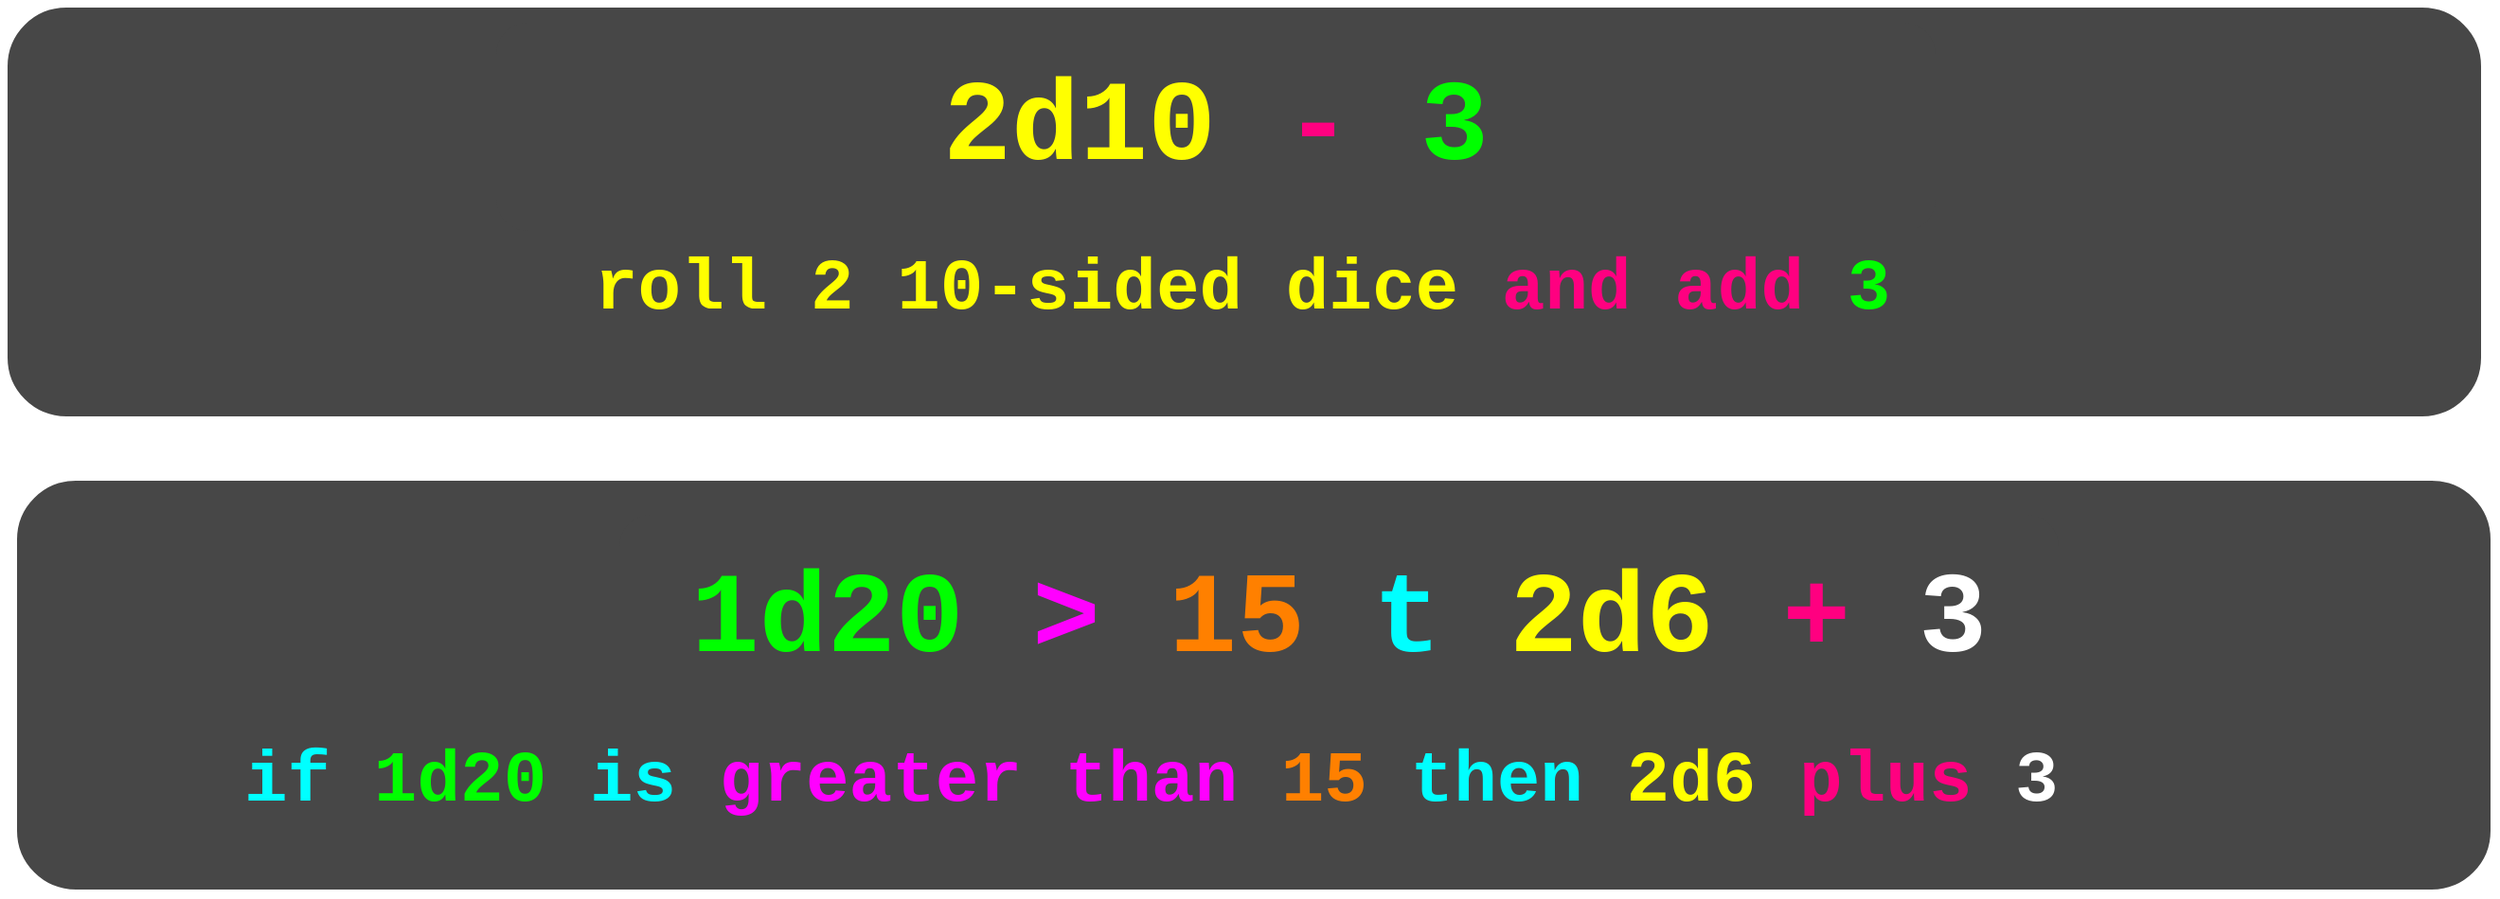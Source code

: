 <mxfile version="20.2.8" type="device"><diagram id="vsRrSIypoWmNf_8OTXq_" name="Page-1"><mxGraphModel dx="2593" dy="1507" grid="1" gridSize="10" guides="1" tooltips="1" connect="1" arrows="1" fold="1" page="1" pageScale="1" pageWidth="850" pageHeight="1100" math="0" shadow="0"><root><mxCell id="0"/><mxCell id="1" parent="0"/><mxCell id="3tl_gsV8qMURbg_lorn6-25" value="" style="rounded=1;whiteSpace=wrap;html=1;labelBackgroundColor=none;fillStyle=solid;strokeColor=#FFFFFF;strokeWidth=4;fontFamily=Courier New;fontSize=27;fontColor=#FFFFFF;fillColor=#474747;" vertex="1" parent="1"><mxGeometry x="-275" y="590" width="1310" height="220" as="geometry"/></mxCell><mxCell id="3tl_gsV8qMURbg_lorn6-15" value="" style="rounded=1;whiteSpace=wrap;html=1;labelBackgroundColor=none;fillStyle=solid;strokeColor=#FFFFFF;strokeWidth=4;fontFamily=Courier New;fontSize=27;fontColor=#FFFFFF;fillColor=#474747;" vertex="1" parent="1"><mxGeometry x="-280" y="340" width="1310" height="220" as="geometry"/></mxCell><mxCell id="3tl_gsV8qMURbg_lorn6-2" value="&lt;h1 style=&quot;text-align: justify;&quot;&gt;&lt;font color=&quot;#00ff00&quot; style=&quot;line-height: 1.7; font-size: 60px;&quot;&gt;1d20&lt;/font&gt;&lt;font style=&quot;line-height: 1.7; font-size: 60px;&quot; color=&quot;#ffffff&quot;&gt; &lt;/font&gt;&lt;font color=&quot;#ff00ff&quot; style=&quot;line-height: 1.7; font-size: 60px;&quot;&gt;&amp;gt;&lt;/font&gt;&lt;font style=&quot;line-height: 1.7; font-size: 60px;&quot; color=&quot;#ffffff&quot;&gt; &lt;/font&gt;&lt;font color=&quot;#ff8000&quot; style=&quot;line-height: 1.7; font-size: 60px;&quot;&gt;15&lt;/font&gt;&lt;font style=&quot;line-height: 1.7; font-size: 60px;&quot; color=&quot;#ffffff&quot;&gt; &lt;/font&gt;&lt;font color=&quot;#00ffff&quot; style=&quot;line-height: 1.7; font-size: 60px;&quot;&gt;t&lt;/font&gt;&lt;font style=&quot;line-height: 1.7; font-size: 60px;&quot; color=&quot;#ffffff&quot;&gt; &lt;/font&gt;&lt;font color=&quot;#ffff00&quot; style=&quot;line-height: 1.7; font-size: 60px;&quot;&gt;2d6&lt;/font&gt;&lt;font style=&quot;line-height: 1.7; font-size: 60px;&quot; color=&quot;#ffffff&quot;&gt; &lt;/font&gt;&lt;font color=&quot;#ff0080&quot; style=&quot;line-height: 1.7; font-size: 60px;&quot;&gt;+&lt;/font&gt;&lt;font style=&quot;line-height: 1.7; font-size: 60px;&quot; color=&quot;#ffffff&quot;&gt; 3&lt;/font&gt;&lt;/h1&gt;" style="rounded=1;whiteSpace=wrap;html=1;fillStyle=solid;fillColor=#474747;fontFamily=Courier New;strokeColor=none;" vertex="1" parent="1"><mxGeometry x="45" y="610" width="760" height="110" as="geometry"/></mxCell><mxCell id="3tl_gsV8qMURbg_lorn6-17" value="&lt;font size=&quot;1&quot; style=&quot;&quot;&gt;&lt;b style=&quot;font-size: 38px;&quot;&gt;&lt;font color=&quot;#00ffff&quot;&gt;if &lt;/font&gt;&lt;font color=&quot;#00ff00&quot;&gt;1d20&lt;/font&gt; &lt;font color=&quot;#00ffff&quot;&gt;is&lt;/font&gt; &lt;font color=&quot;#ff00ff&quot;&gt;greater than&lt;/font&gt; &lt;font color=&quot;#ff8000&quot;&gt;15&lt;/font&gt; &lt;font color=&quot;#00ffff&quot;&gt;then&lt;/font&gt;&amp;nbsp;&lt;font color=&quot;#ffff00&quot;&gt;2d6&lt;/font&gt; &lt;font color=&quot;#ff0080&quot;&gt;plus&lt;/font&gt; 3&lt;/b&gt;&lt;/font&gt;" style="rounded=0;whiteSpace=wrap;html=1;labelBackgroundColor=none;fillStyle=solid;strokeColor=none;strokeWidth=4;fontFamily=Courier New;fontSize=27;fontColor=#FFFFFF;fillColor=#474747;align=left;" vertex="1" parent="1"><mxGeometry x="-155" y="700" width="1160" height="100" as="geometry"/></mxCell><mxCell id="3tl_gsV8qMURbg_lorn6-23" value="&lt;h1 style=&quot;text-align: justify;&quot;&gt;&lt;span style=&quot;font-size: 60px;&quot;&gt;&lt;font color=&quot;#ffff00&quot;&gt;2d10 &lt;/font&gt;&lt;font color=&quot;#ff0080&quot;&gt;-&lt;/font&gt;&lt;font color=&quot;#00ff00&quot;&gt; 3&lt;/font&gt;&lt;/span&gt;&lt;/h1&gt;" style="rounded=1;whiteSpace=wrap;html=1;fillStyle=solid;fillColor=#474747;fontFamily=Courier New;strokeColor=none;" vertex="1" parent="1"><mxGeometry x="-20" y="350" width="760" height="110" as="geometry"/></mxCell><mxCell id="3tl_gsV8qMURbg_lorn6-24" value="&lt;font style=&quot;font-size: 38px;&quot;&gt;&lt;b style=&quot;&quot;&gt;&lt;font color=&quot;#ffff00&quot;&gt;roll 2 10-sided dice &lt;/font&gt;&lt;font color=&quot;#ff0080&quot;&gt;and add&lt;/font&gt;&lt;font color=&quot;#ffff00&quot;&gt; &lt;/font&gt;&lt;font color=&quot;#00ff00&quot;&gt;3&lt;/font&gt;&lt;/b&gt;&lt;/font&gt;" style="rounded=0;whiteSpace=wrap;html=1;labelBackgroundColor=none;fillStyle=solid;strokeColor=none;strokeWidth=4;fontFamily=Courier New;fontSize=27;fontColor=#FFFFFF;fillColor=#474747;align=left;" vertex="1" parent="1"><mxGeometry x="30" y="440" width="700" height="100" as="geometry"/></mxCell></root></mxGraphModel></diagram></mxfile>